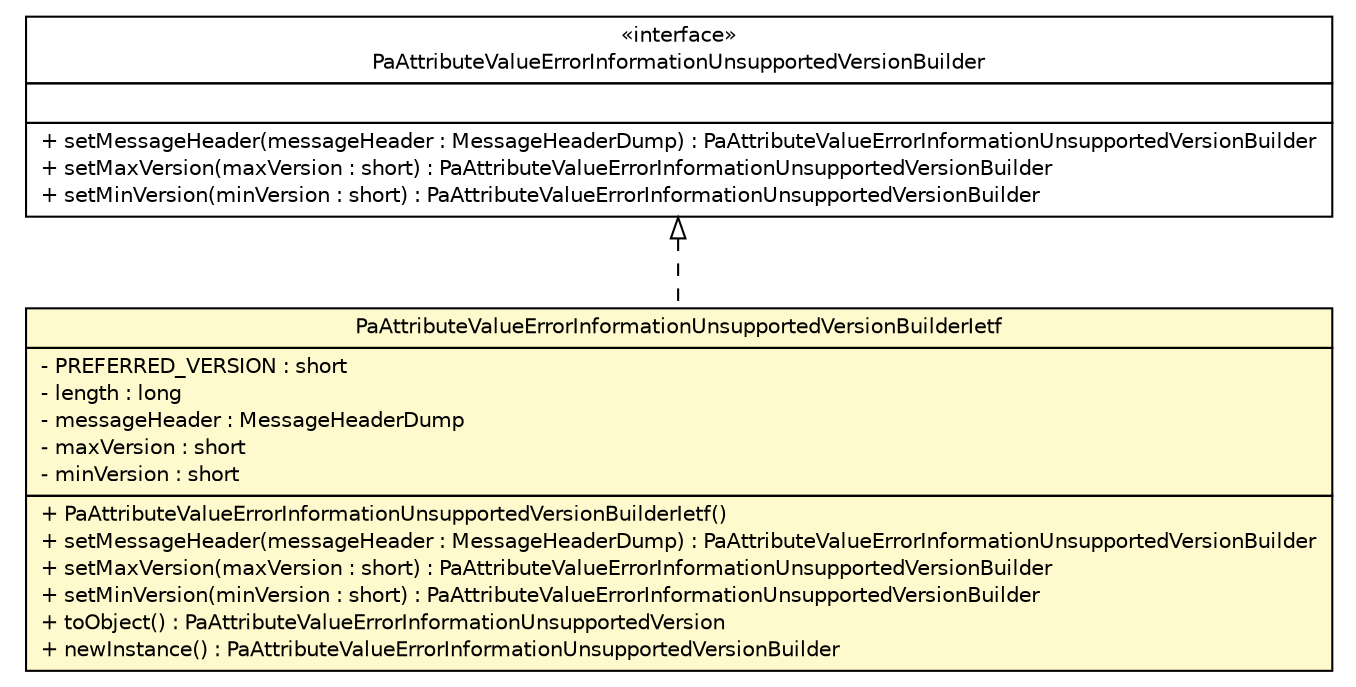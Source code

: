 #!/usr/local/bin/dot
#
# Class diagram 
# Generated by UMLGraph version R5_6 (http://www.umlgraph.org/)
#

digraph G {
	edge [fontname="Helvetica",fontsize=10,labelfontname="Helvetica",labelfontsize=10];
	node [fontname="Helvetica",fontsize=10,shape=plaintext];
	nodesep=0.25;
	ranksep=0.5;
	// org.ietf.nea.pa.attribute.util.PaAttributeValueErrorInformationUnsupportedVersionBuilder
	c72427 [label=<<table title="org.ietf.nea.pa.attribute.util.PaAttributeValueErrorInformationUnsupportedVersionBuilder" border="0" cellborder="1" cellspacing="0" cellpadding="2" port="p" href="./PaAttributeValueErrorInformationUnsupportedVersionBuilder.html">
		<tr><td><table border="0" cellspacing="0" cellpadding="1">
<tr><td align="center" balign="center"> &#171;interface&#187; </td></tr>
<tr><td align="center" balign="center"> PaAttributeValueErrorInformationUnsupportedVersionBuilder </td></tr>
		</table></td></tr>
		<tr><td><table border="0" cellspacing="0" cellpadding="1">
<tr><td align="left" balign="left">  </td></tr>
		</table></td></tr>
		<tr><td><table border="0" cellspacing="0" cellpadding="1">
<tr><td align="left" balign="left"> + setMessageHeader(messageHeader : MessageHeaderDump) : PaAttributeValueErrorInformationUnsupportedVersionBuilder </td></tr>
<tr><td align="left" balign="left"> + setMaxVersion(maxVersion : short) : PaAttributeValueErrorInformationUnsupportedVersionBuilder </td></tr>
<tr><td align="left" balign="left"> + setMinVersion(minVersion : short) : PaAttributeValueErrorInformationUnsupportedVersionBuilder </td></tr>
		</table></td></tr>
		</table>>, URL="./PaAttributeValueErrorInformationUnsupportedVersionBuilder.html", fontname="Helvetica", fontcolor="black", fontsize=10.0];
	// org.ietf.nea.pa.attribute.util.PaAttributeValueErrorInformationUnsupportedVersionBuilderIetf
	c72435 [label=<<table title="org.ietf.nea.pa.attribute.util.PaAttributeValueErrorInformationUnsupportedVersionBuilderIetf" border="0" cellborder="1" cellspacing="0" cellpadding="2" port="p" bgcolor="lemonChiffon" href="./PaAttributeValueErrorInformationUnsupportedVersionBuilderIetf.html">
		<tr><td><table border="0" cellspacing="0" cellpadding="1">
<tr><td align="center" balign="center"> PaAttributeValueErrorInformationUnsupportedVersionBuilderIetf </td></tr>
		</table></td></tr>
		<tr><td><table border="0" cellspacing="0" cellpadding="1">
<tr><td align="left" balign="left"> - PREFERRED_VERSION : short </td></tr>
<tr><td align="left" balign="left"> - length : long </td></tr>
<tr><td align="left" balign="left"> - messageHeader : MessageHeaderDump </td></tr>
<tr><td align="left" balign="left"> - maxVersion : short </td></tr>
<tr><td align="left" balign="left"> - minVersion : short </td></tr>
		</table></td></tr>
		<tr><td><table border="0" cellspacing="0" cellpadding="1">
<tr><td align="left" balign="left"> + PaAttributeValueErrorInformationUnsupportedVersionBuilderIetf() </td></tr>
<tr><td align="left" balign="left"> + setMessageHeader(messageHeader : MessageHeaderDump) : PaAttributeValueErrorInformationUnsupportedVersionBuilder </td></tr>
<tr><td align="left" balign="left"> + setMaxVersion(maxVersion : short) : PaAttributeValueErrorInformationUnsupportedVersionBuilder </td></tr>
<tr><td align="left" balign="left"> + setMinVersion(minVersion : short) : PaAttributeValueErrorInformationUnsupportedVersionBuilder </td></tr>
<tr><td align="left" balign="left"> + toObject() : PaAttributeValueErrorInformationUnsupportedVersion </td></tr>
<tr><td align="left" balign="left"> + newInstance() : PaAttributeValueErrorInformationUnsupportedVersionBuilder </td></tr>
		</table></td></tr>
		</table>>, URL="./PaAttributeValueErrorInformationUnsupportedVersionBuilderIetf.html", fontname="Helvetica", fontcolor="black", fontsize=10.0];
	//org.ietf.nea.pa.attribute.util.PaAttributeValueErrorInformationUnsupportedVersionBuilderIetf implements org.ietf.nea.pa.attribute.util.PaAttributeValueErrorInformationUnsupportedVersionBuilder
	c72427:p -> c72435:p [dir=back,arrowtail=empty,style=dashed];
}

